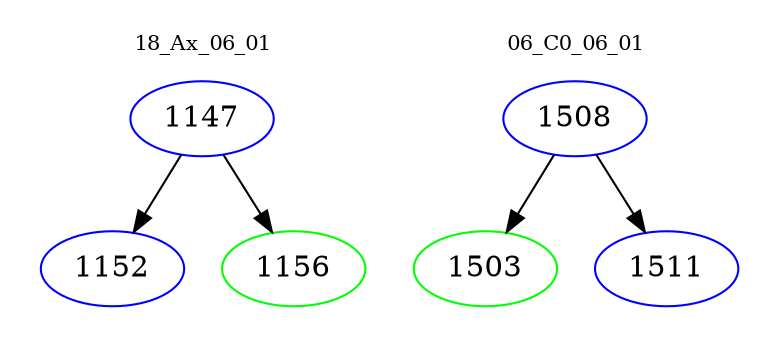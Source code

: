 digraph{
subgraph cluster_0 {
color = white
label = "18_Ax_06_01";
fontsize=10;
T0_1147 [label="1147", color="blue"]
T0_1147 -> T0_1152 [color="black"]
T0_1152 [label="1152", color="blue"]
T0_1147 -> T0_1156 [color="black"]
T0_1156 [label="1156", color="green"]
}
subgraph cluster_1 {
color = white
label = "06_C0_06_01";
fontsize=10;
T1_1508 [label="1508", color="blue"]
T1_1508 -> T1_1503 [color="black"]
T1_1503 [label="1503", color="green"]
T1_1508 -> T1_1511 [color="black"]
T1_1511 [label="1511", color="blue"]
}
}
